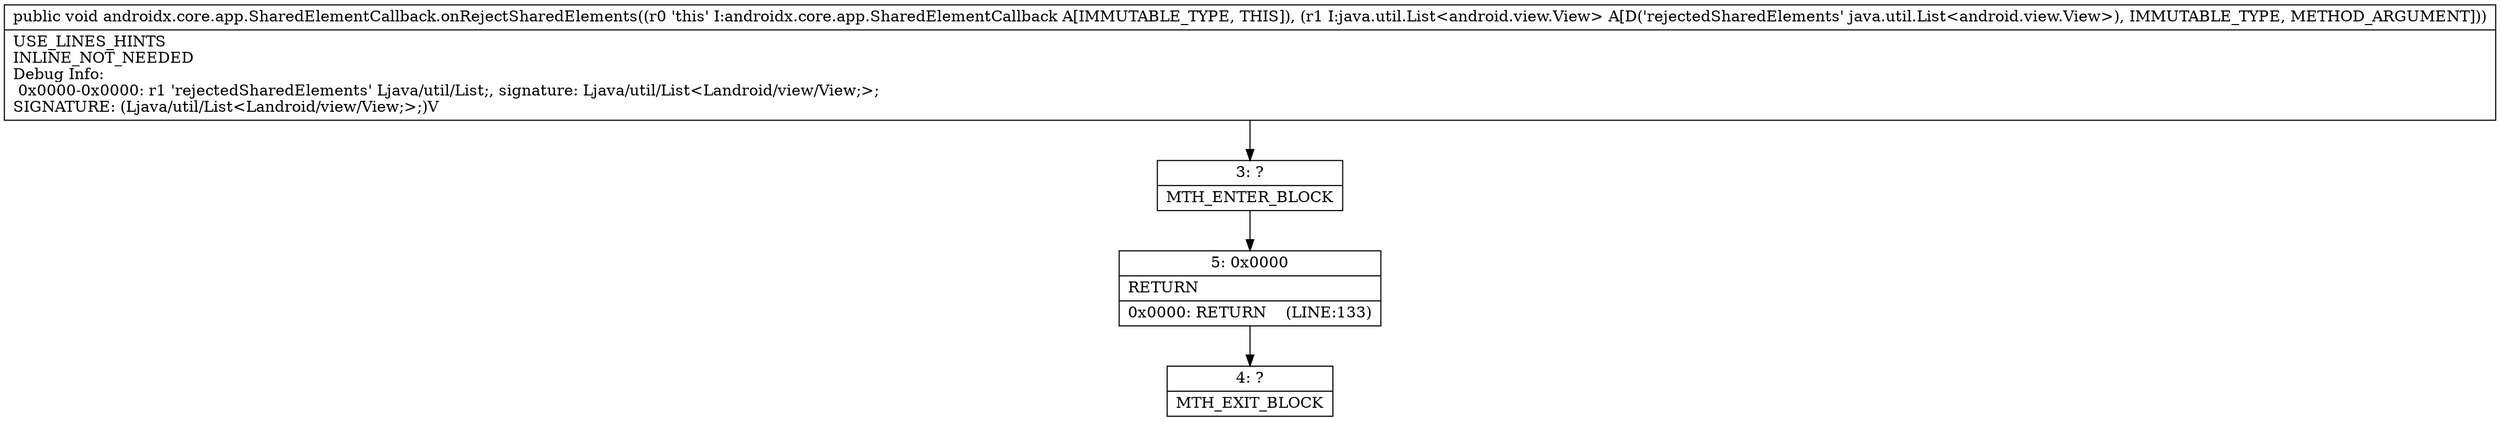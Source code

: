 digraph "CFG forandroidx.core.app.SharedElementCallback.onRejectSharedElements(Ljava\/util\/List;)V" {
Node_3 [shape=record,label="{3\:\ ?|MTH_ENTER_BLOCK\l}"];
Node_5 [shape=record,label="{5\:\ 0x0000|RETURN\l|0x0000: RETURN    (LINE:133)\l}"];
Node_4 [shape=record,label="{4\:\ ?|MTH_EXIT_BLOCK\l}"];
MethodNode[shape=record,label="{public void androidx.core.app.SharedElementCallback.onRejectSharedElements((r0 'this' I:androidx.core.app.SharedElementCallback A[IMMUTABLE_TYPE, THIS]), (r1 I:java.util.List\<android.view.View\> A[D('rejectedSharedElements' java.util.List\<android.view.View\>), IMMUTABLE_TYPE, METHOD_ARGUMENT]))  | USE_LINES_HINTS\lINLINE_NOT_NEEDED\lDebug Info:\l  0x0000\-0x0000: r1 'rejectedSharedElements' Ljava\/util\/List;, signature: Ljava\/util\/List\<Landroid\/view\/View;\>;\lSIGNATURE: (Ljava\/util\/List\<Landroid\/view\/View;\>;)V\l}"];
MethodNode -> Node_3;Node_3 -> Node_5;
Node_5 -> Node_4;
}

